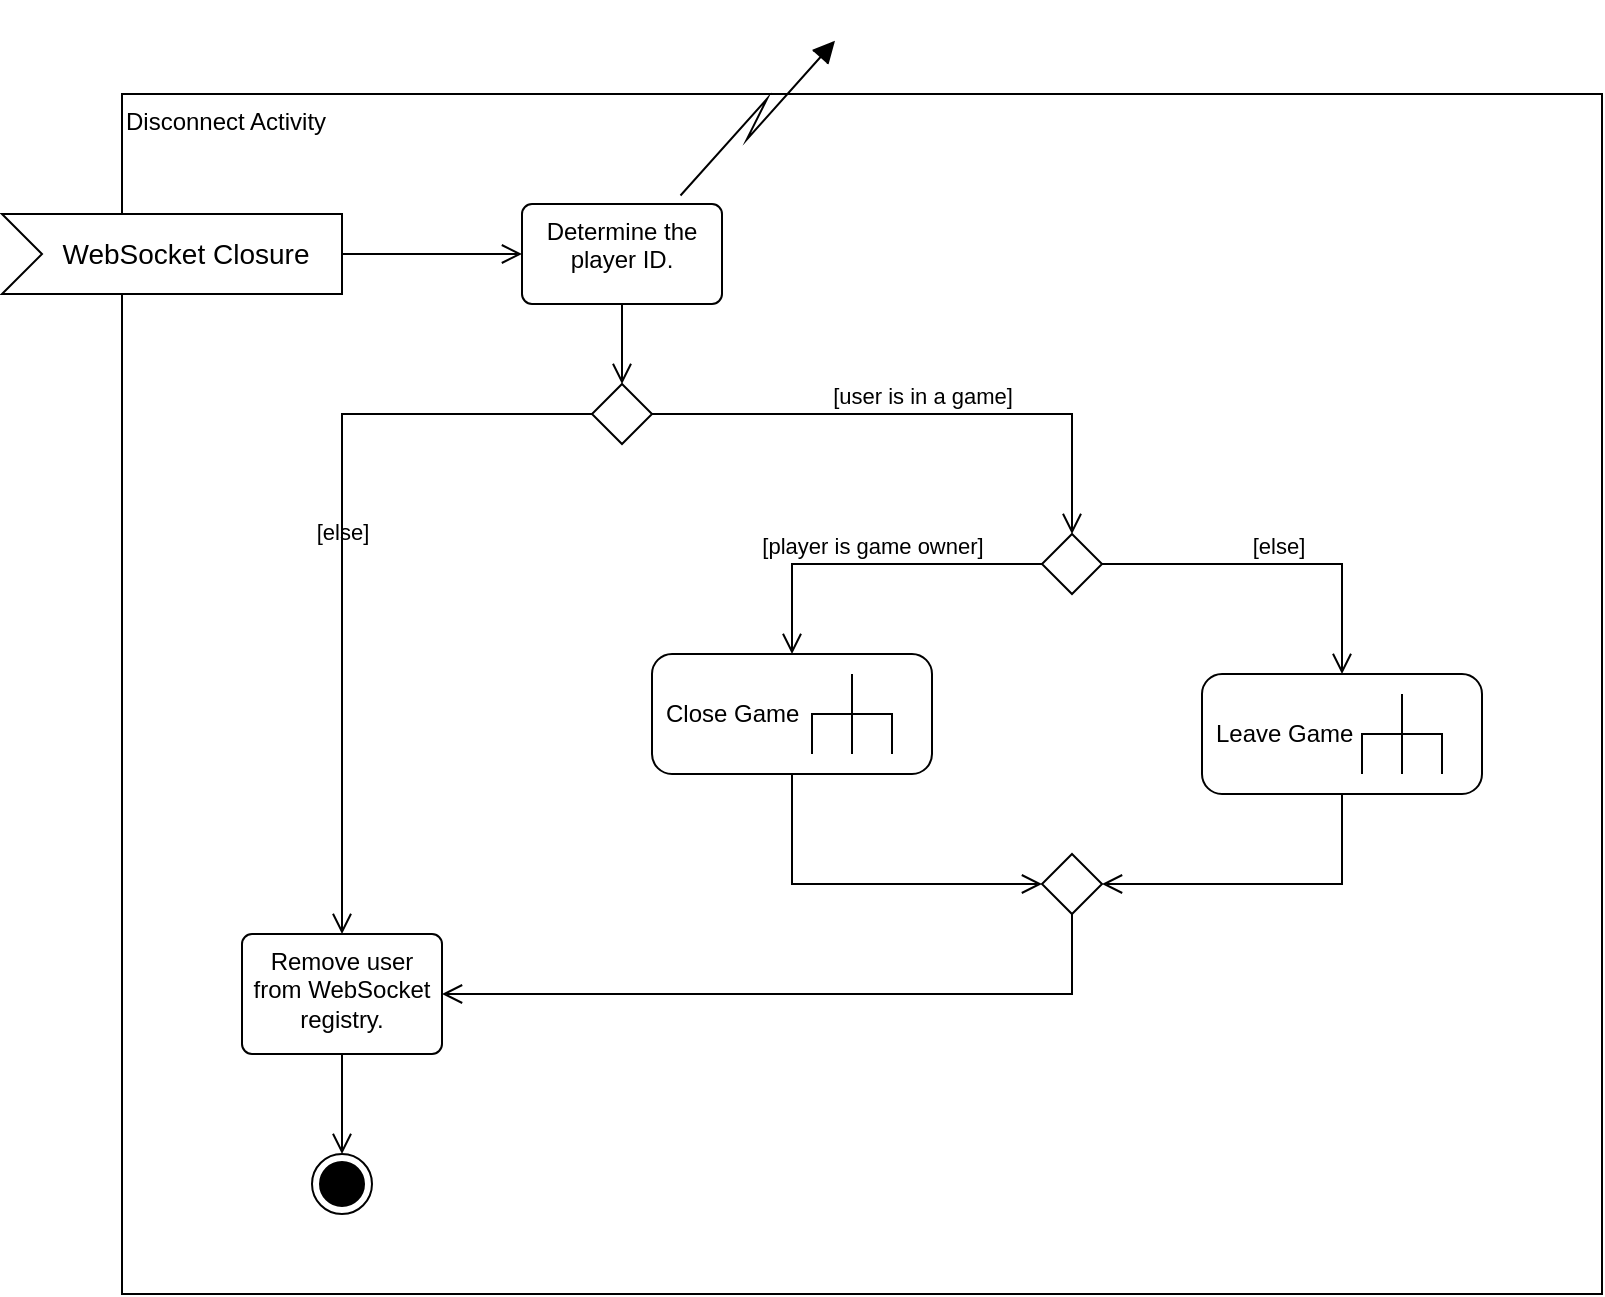 <mxfile version="23.0.0" type="dropbox">
  <diagram name="Page-1" id="UeqwFaz1clsZOebg-53g">
    <mxGraphModel dx="1149" dy="596" grid="1" gridSize="10" guides="1" tooltips="1" connect="1" arrows="1" fold="1" page="1" pageScale="1" pageWidth="850" pageHeight="1100" math="0" shadow="0">
      <root>
        <mxCell id="0" />
        <mxCell id="1" parent="0" />
        <mxCell id="dL-R9qwjyb9--v0cQ5pH-1" value="Disconnect Activity" style="html=1;dashed=0;whiteSpace=wrap;align=left;verticalAlign=top;" vertex="1" parent="1">
          <mxGeometry x="70" y="60" width="740" height="600" as="geometry" />
        </mxCell>
        <mxCell id="dL-R9qwjyb9--v0cQ5pH-2" value="WebSocket Closure" style="html=1;shape=mxgraph.infographic.ribbonSimple;notch1=20;notch2=0;align=center;verticalAlign=middle;fontSize=14;fontStyle=0;fillColor=#FFFFFF;flipH=0;spacingRight=0;spacingLeft=14;whiteSpace=wrap;" vertex="1" parent="1">
          <mxGeometry x="10" y="120" width="170" height="40" as="geometry" />
        </mxCell>
        <mxCell id="dL-R9qwjyb9--v0cQ5pH-3" value="Determine the player ID." style="html=1;align=center;verticalAlign=top;rounded=1;absoluteArcSize=1;arcSize=10;dashed=0;whiteSpace=wrap;" vertex="1" parent="1">
          <mxGeometry x="270" y="115" width="100" height="50" as="geometry" />
        </mxCell>
        <mxCell id="dL-R9qwjyb9--v0cQ5pH-4" value="" style="endArrow=open;startArrow=none;endFill=0;startFill=0;endSize=8;html=1;verticalAlign=bottom;labelBackgroundColor=none;strokeWidth=1;rounded=0;" edge="1" parent="1" target="dL-R9qwjyb9--v0cQ5pH-3" source="dL-R9qwjyb9--v0cQ5pH-2">
          <mxGeometry width="160" relative="1" as="geometry">
            <mxPoint x="190" y="105" as="sourcePoint" />
            <mxPoint x="560" y="160" as="targetPoint" />
          </mxGeometry>
        </mxCell>
        <mxCell id="dL-R9qwjyb9--v0cQ5pH-5" value="" style="shape=mxgraph.lean_mapping.electronic_info_flow_edge;html=1;rounded=0;" edge="1" parent="1" source="dL-R9qwjyb9--v0cQ5pH-3">
          <mxGeometry width="160" relative="1" as="geometry">
            <mxPoint x="529" y="115" as="sourcePoint" />
            <mxPoint x="430" y="30" as="targetPoint" />
          </mxGeometry>
        </mxCell>
        <mxCell id="dL-R9qwjyb9--v0cQ5pH-6" value="" style="rhombus;" vertex="1" parent="1">
          <mxGeometry x="305" y="205" width="30" height="30" as="geometry" />
        </mxCell>
        <mxCell id="dL-R9qwjyb9--v0cQ5pH-7" value="" style="endArrow=open;startArrow=none;endFill=0;startFill=0;endSize=8;html=1;verticalAlign=bottom;labelBackgroundColor=none;strokeWidth=1;rounded=0;" edge="1" parent="1" source="dL-R9qwjyb9--v0cQ5pH-3" target="dL-R9qwjyb9--v0cQ5pH-6">
          <mxGeometry width="160" relative="1" as="geometry">
            <mxPoint x="340" y="130" as="sourcePoint" />
            <mxPoint x="500" y="130" as="targetPoint" />
          </mxGeometry>
        </mxCell>
        <mxCell id="dL-R9qwjyb9--v0cQ5pH-8" value="Leave Game" style="shape=mxgraph.uml25.behaviorAction;html=1;rounded=1;absoluteArcSize=1;arcSize=10;align=left;spacingLeft=5;whiteSpace=wrap;" vertex="1" parent="1">
          <mxGeometry x="610" y="350" width="140" height="60" as="geometry" />
        </mxCell>
        <mxCell id="dL-R9qwjyb9--v0cQ5pH-9" value="[user is in a game]" style="endArrow=open;startArrow=none;endFill=0;startFill=0;endSize=8;html=1;verticalAlign=bottom;labelBackgroundColor=none;strokeWidth=1;rounded=0;" edge="1" parent="1" source="dL-R9qwjyb9--v0cQ5pH-6" target="dL-R9qwjyb9--v0cQ5pH-10">
          <mxGeometry width="160" relative="1" as="geometry">
            <mxPoint x="190" y="150" as="sourcePoint" />
            <mxPoint x="280" y="150" as="targetPoint" />
            <Array as="points">
              <mxPoint x="545" y="220" />
            </Array>
          </mxGeometry>
        </mxCell>
        <mxCell id="dL-R9qwjyb9--v0cQ5pH-10" value="" style="rhombus;" vertex="1" parent="1">
          <mxGeometry x="530" y="280" width="30" height="30" as="geometry" />
        </mxCell>
        <mxCell id="dL-R9qwjyb9--v0cQ5pH-11" value="[else]" style="endArrow=open;startArrow=none;endFill=0;startFill=0;endSize=8;html=1;verticalAlign=bottom;labelBackgroundColor=none;strokeWidth=1;rounded=0;" edge="1" parent="1" source="dL-R9qwjyb9--v0cQ5pH-10" target="dL-R9qwjyb9--v0cQ5pH-8">
          <mxGeometry width="160" relative="1" as="geometry">
            <mxPoint x="540" y="340" as="sourcePoint" />
            <mxPoint x="700" y="340" as="targetPoint" />
            <Array as="points">
              <mxPoint x="680" y="295" />
            </Array>
          </mxGeometry>
        </mxCell>
        <mxCell id="dL-R9qwjyb9--v0cQ5pH-12" value="Close Game" style="shape=mxgraph.uml25.behaviorAction;html=1;rounded=1;absoluteArcSize=1;arcSize=10;align=left;spacingLeft=5;whiteSpace=wrap;" vertex="1" parent="1">
          <mxGeometry x="335" y="340" width="140" height="60" as="geometry" />
        </mxCell>
        <mxCell id="dL-R9qwjyb9--v0cQ5pH-13" value="[player is game owner]" style="endArrow=open;startArrow=none;endFill=0;startFill=0;endSize=8;html=1;verticalAlign=bottom;labelBackgroundColor=none;strokeWidth=1;rounded=0;" edge="1" parent="1" source="dL-R9qwjyb9--v0cQ5pH-10" target="dL-R9qwjyb9--v0cQ5pH-12">
          <mxGeometry width="160" relative="1" as="geometry">
            <mxPoint x="400" y="400" as="sourcePoint" />
            <mxPoint x="560" y="400" as="targetPoint" />
            <Array as="points">
              <mxPoint x="405" y="295" />
            </Array>
          </mxGeometry>
        </mxCell>
        <mxCell id="dL-R9qwjyb9--v0cQ5pH-14" value="" style="rhombus;" vertex="1" parent="1">
          <mxGeometry x="530" y="440" width="30" height="30" as="geometry" />
        </mxCell>
        <mxCell id="dL-R9qwjyb9--v0cQ5pH-15" value="" style="endArrow=open;startArrow=none;endFill=0;startFill=0;endSize=8;html=1;verticalAlign=bottom;labelBackgroundColor=none;strokeWidth=1;rounded=0;" edge="1" parent="1" source="dL-R9qwjyb9--v0cQ5pH-12" target="dL-R9qwjyb9--v0cQ5pH-14">
          <mxGeometry width="160" relative="1" as="geometry">
            <mxPoint x="340" y="300" as="sourcePoint" />
            <mxPoint x="500" y="300" as="targetPoint" />
            <Array as="points">
              <mxPoint x="405" y="455" />
            </Array>
          </mxGeometry>
        </mxCell>
        <mxCell id="dL-R9qwjyb9--v0cQ5pH-16" value="" style="endArrow=open;startArrow=none;endFill=0;startFill=0;endSize=8;html=1;verticalAlign=bottom;labelBackgroundColor=none;strokeWidth=1;rounded=0;" edge="1" parent="1" source="dL-R9qwjyb9--v0cQ5pH-8" target="dL-R9qwjyb9--v0cQ5pH-14">
          <mxGeometry width="160" relative="1" as="geometry">
            <mxPoint x="500" y="400" as="sourcePoint" />
            <mxPoint x="660" y="400" as="targetPoint" />
            <Array as="points">
              <mxPoint x="680" y="455" />
            </Array>
          </mxGeometry>
        </mxCell>
        <mxCell id="dL-R9qwjyb9--v0cQ5pH-17" value="Remove user from WebSocket registry." style="html=1;align=center;verticalAlign=top;rounded=1;absoluteArcSize=1;arcSize=10;dashed=0;whiteSpace=wrap;" vertex="1" parent="1">
          <mxGeometry x="130" y="480" width="100" height="60" as="geometry" />
        </mxCell>
        <mxCell id="dL-R9qwjyb9--v0cQ5pH-18" value="[else]" style="endArrow=open;startArrow=none;endFill=0;startFill=0;endSize=8;html=1;verticalAlign=bottom;labelBackgroundColor=none;strokeWidth=1;rounded=0;" edge="1" parent="1" source="dL-R9qwjyb9--v0cQ5pH-6" target="dL-R9qwjyb9--v0cQ5pH-17">
          <mxGeometry width="160" relative="1" as="geometry">
            <mxPoint x="415" y="410" as="sourcePoint" />
            <mxPoint x="540" y="465" as="targetPoint" />
            <Array as="points">
              <mxPoint x="180" y="220" />
            </Array>
          </mxGeometry>
        </mxCell>
        <mxCell id="dL-R9qwjyb9--v0cQ5pH-19" value="" style="endArrow=open;startArrow=none;endFill=0;startFill=0;endSize=8;html=1;verticalAlign=bottom;labelBackgroundColor=none;strokeWidth=1;rounded=0;" edge="1" parent="1" source="dL-R9qwjyb9--v0cQ5pH-14" target="dL-R9qwjyb9--v0cQ5pH-17">
          <mxGeometry width="160" relative="1" as="geometry">
            <mxPoint x="425" y="420" as="sourcePoint" />
            <mxPoint x="550" y="475" as="targetPoint" />
            <Array as="points">
              <mxPoint x="545" y="510" />
            </Array>
          </mxGeometry>
        </mxCell>
        <mxCell id="dL-R9qwjyb9--v0cQ5pH-23" value="" style="ellipse;html=1;shape=endState;fillColor=strokeColor;" vertex="1" parent="1">
          <mxGeometry x="165" y="590" width="30" height="30" as="geometry" />
        </mxCell>
        <mxCell id="dL-R9qwjyb9--v0cQ5pH-24" value="" style="endArrow=open;startArrow=none;endFill=0;startFill=0;endSize=8;html=1;verticalAlign=bottom;labelBackgroundColor=none;strokeWidth=1;rounded=0;" edge="1" parent="1" source="dL-R9qwjyb9--v0cQ5pH-17" target="dL-R9qwjyb9--v0cQ5pH-23">
          <mxGeometry width="160" relative="1" as="geometry">
            <mxPoint x="330" y="400" as="sourcePoint" />
            <mxPoint x="490" y="400" as="targetPoint" />
          </mxGeometry>
        </mxCell>
      </root>
    </mxGraphModel>
  </diagram>
</mxfile>
